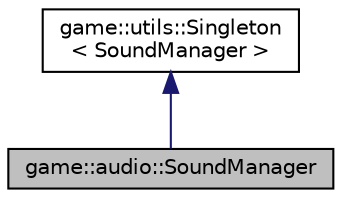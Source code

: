 digraph "game::audio::SoundManager"
{
 // LATEX_PDF_SIZE
  edge [fontname="Helvetica",fontsize="10",labelfontname="Helvetica",labelfontsize="10"];
  node [fontname="Helvetica",fontsize="10",shape=record];
  Node1 [label="game::audio::SoundManager",height=0.2,width=0.4,color="black", fillcolor="grey75", style="filled", fontcolor="black",tooltip="manager singleton class for in-game sound fx player"];
  Node2 -> Node1 [dir="back",color="midnightblue",fontsize="10",style="solid"];
  Node2 [label="game::utils::Singleton\l\< SoundManager \>",height=0.2,width=0.4,color="black", fillcolor="white", style="filled",URL="$classgame_1_1utils_1_1Singleton.html",tooltip=" "];
}
